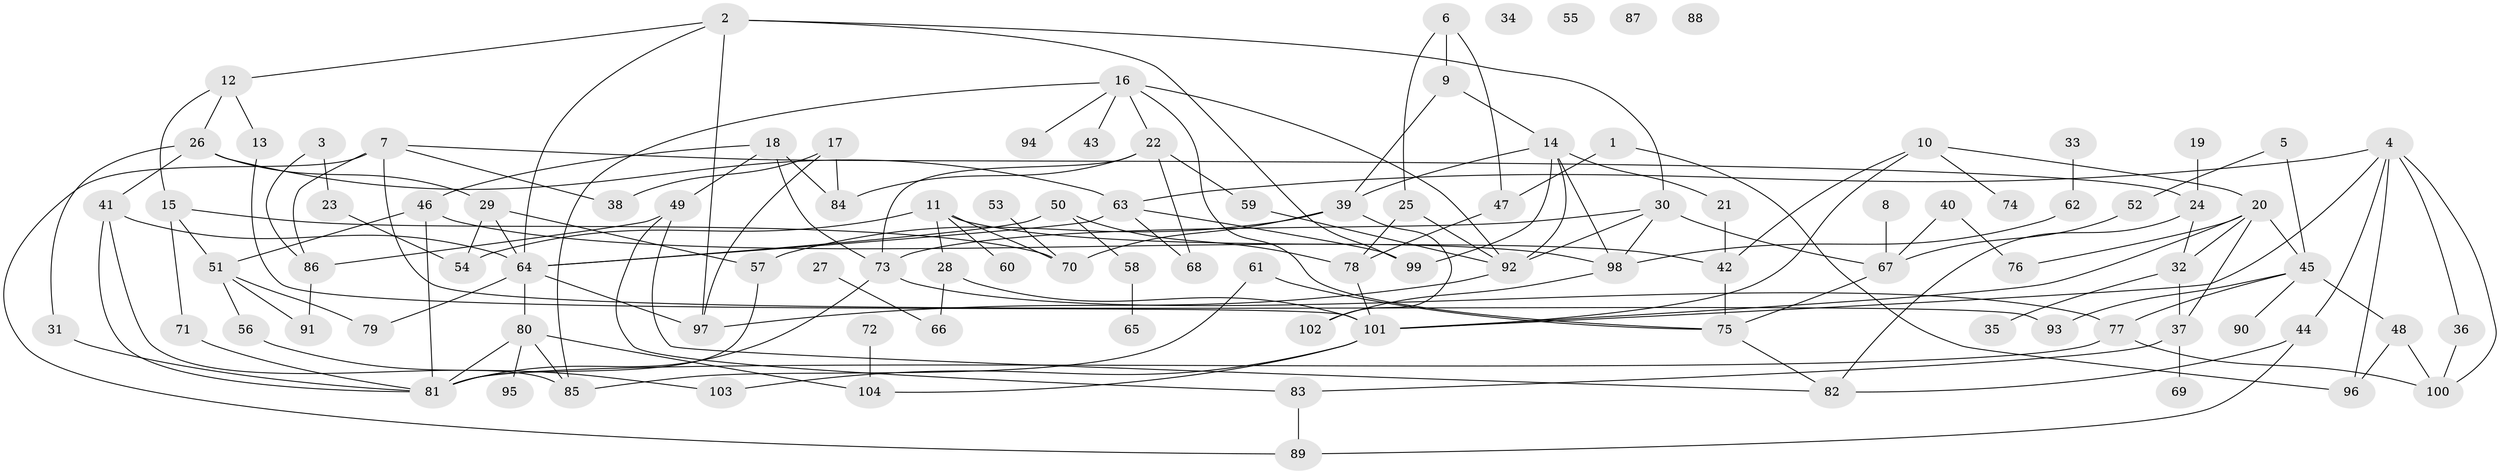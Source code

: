 // Generated by graph-tools (version 1.1) at 2025/25/03/09/25 03:25:24]
// undirected, 104 vertices, 163 edges
graph export_dot {
graph [start="1"]
  node [color=gray90,style=filled];
  1;
  2;
  3;
  4;
  5;
  6;
  7;
  8;
  9;
  10;
  11;
  12;
  13;
  14;
  15;
  16;
  17;
  18;
  19;
  20;
  21;
  22;
  23;
  24;
  25;
  26;
  27;
  28;
  29;
  30;
  31;
  32;
  33;
  34;
  35;
  36;
  37;
  38;
  39;
  40;
  41;
  42;
  43;
  44;
  45;
  46;
  47;
  48;
  49;
  50;
  51;
  52;
  53;
  54;
  55;
  56;
  57;
  58;
  59;
  60;
  61;
  62;
  63;
  64;
  65;
  66;
  67;
  68;
  69;
  70;
  71;
  72;
  73;
  74;
  75;
  76;
  77;
  78;
  79;
  80;
  81;
  82;
  83;
  84;
  85;
  86;
  87;
  88;
  89;
  90;
  91;
  92;
  93;
  94;
  95;
  96;
  97;
  98;
  99;
  100;
  101;
  102;
  103;
  104;
  1 -- 47;
  1 -- 96;
  2 -- 12;
  2 -- 30;
  2 -- 64;
  2 -- 97;
  2 -- 99;
  3 -- 23;
  3 -- 86;
  4 -- 36;
  4 -- 44;
  4 -- 63;
  4 -- 96;
  4 -- 100;
  4 -- 101;
  5 -- 45;
  5 -- 52;
  6 -- 9;
  6 -- 25;
  6 -- 47;
  7 -- 24;
  7 -- 38;
  7 -- 86;
  7 -- 89;
  7 -- 93;
  8 -- 67;
  9 -- 14;
  9 -- 39;
  10 -- 20;
  10 -- 42;
  10 -- 74;
  10 -- 101;
  11 -- 28;
  11 -- 42;
  11 -- 54;
  11 -- 60;
  11 -- 70;
  12 -- 13;
  12 -- 15;
  12 -- 26;
  13 -- 101;
  14 -- 21;
  14 -- 39;
  14 -- 92;
  14 -- 98;
  14 -- 99;
  15 -- 51;
  15 -- 70;
  15 -- 71;
  16 -- 22;
  16 -- 43;
  16 -- 75;
  16 -- 85;
  16 -- 92;
  16 -- 94;
  17 -- 38;
  17 -- 84;
  17 -- 97;
  18 -- 46;
  18 -- 49;
  18 -- 73;
  18 -- 84;
  19 -- 24;
  20 -- 32;
  20 -- 37;
  20 -- 45;
  20 -- 76;
  20 -- 101;
  21 -- 42;
  22 -- 59;
  22 -- 68;
  22 -- 73;
  22 -- 84;
  23 -- 54;
  24 -- 32;
  24 -- 82;
  25 -- 78;
  25 -- 92;
  26 -- 29;
  26 -- 31;
  26 -- 41;
  26 -- 63;
  27 -- 66;
  28 -- 66;
  28 -- 101;
  29 -- 54;
  29 -- 57;
  29 -- 64;
  30 -- 67;
  30 -- 73;
  30 -- 92;
  30 -- 98;
  31 -- 81;
  32 -- 35;
  32 -- 37;
  33 -- 62;
  36 -- 100;
  37 -- 69;
  37 -- 83;
  39 -- 57;
  39 -- 70;
  39 -- 102;
  40 -- 67;
  40 -- 76;
  41 -- 64;
  41 -- 81;
  41 -- 85;
  42 -- 75;
  44 -- 82;
  44 -- 89;
  45 -- 48;
  45 -- 77;
  45 -- 90;
  45 -- 93;
  46 -- 51;
  46 -- 81;
  46 -- 98;
  47 -- 78;
  48 -- 96;
  48 -- 100;
  49 -- 82;
  49 -- 83;
  49 -- 86;
  50 -- 58;
  50 -- 64;
  50 -- 78;
  51 -- 56;
  51 -- 79;
  51 -- 91;
  52 -- 67;
  53 -- 70;
  56 -- 103;
  57 -- 81;
  58 -- 65;
  59 -- 92;
  61 -- 75;
  61 -- 85;
  62 -- 98;
  63 -- 64;
  63 -- 68;
  63 -- 99;
  64 -- 79;
  64 -- 80;
  64 -- 97;
  67 -- 75;
  71 -- 81;
  72 -- 104;
  73 -- 77;
  73 -- 81;
  75 -- 82;
  77 -- 81;
  77 -- 100;
  78 -- 101;
  80 -- 81;
  80 -- 85;
  80 -- 95;
  80 -- 104;
  83 -- 89;
  86 -- 91;
  92 -- 97;
  98 -- 102;
  101 -- 103;
  101 -- 104;
}
